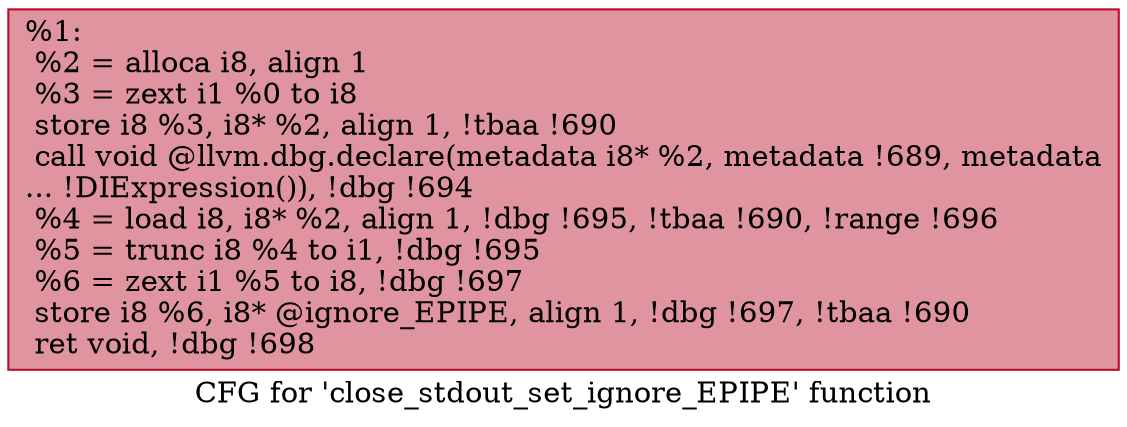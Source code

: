 digraph "CFG for 'close_stdout_set_ignore_EPIPE' function" {
	label="CFG for 'close_stdout_set_ignore_EPIPE' function";

	Node0x64d960 [shape=record,color="#b70d28ff", style=filled, fillcolor="#b70d2870",label="{%1:\l  %2 = alloca i8, align 1\l  %3 = zext i1 %0 to i8\l  store i8 %3, i8* %2, align 1, !tbaa !690\l  call void @llvm.dbg.declare(metadata i8* %2, metadata !689, metadata\l... !DIExpression()), !dbg !694\l  %4 = load i8, i8* %2, align 1, !dbg !695, !tbaa !690, !range !696\l  %5 = trunc i8 %4 to i1, !dbg !695\l  %6 = zext i1 %5 to i8, !dbg !697\l  store i8 %6, i8* @ignore_EPIPE, align 1, !dbg !697, !tbaa !690\l  ret void, !dbg !698\l}"];
}
